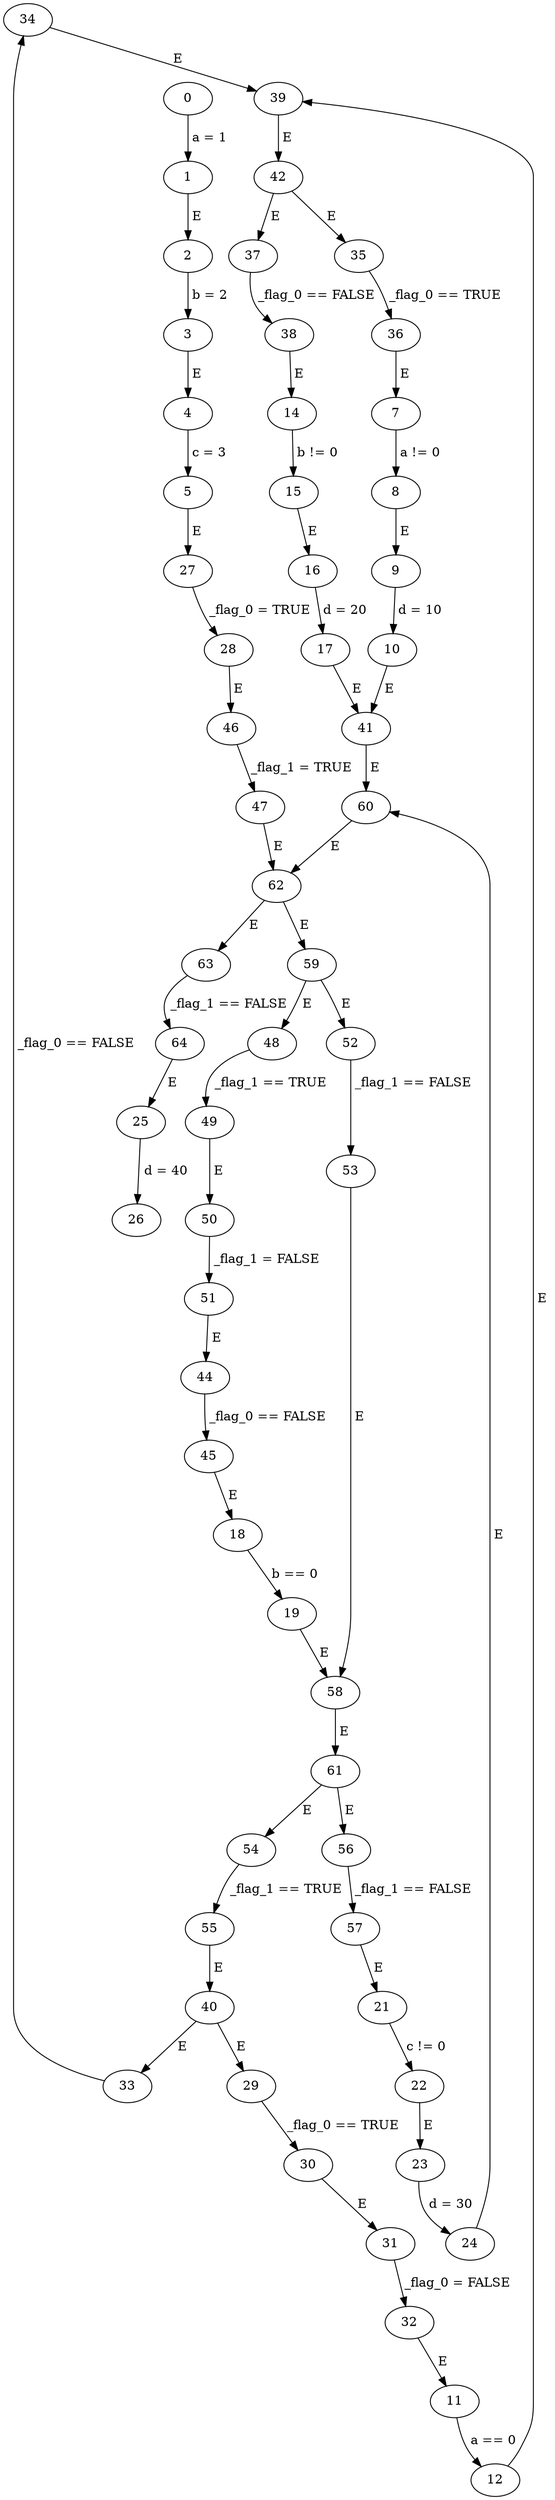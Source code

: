 // seqwhile
digraph {
	34 -> 39 [label=" E "]
	32 -> 11 [label=" E "]
	15 -> 16 [label=" E "]
	56 -> 57 [label=" _flag_1 == FALSE "]
	39 -> 42 [label=" E "]
	16 -> 17 [label=" d = 20 "]
	33 -> 34 [label=" _flag_0 == FALSE "]
	52 -> 53 [label=" _flag_1 == FALSE "]
	8 -> 9 [label=" E "]
	37 -> 38 [label=" _flag_0 == FALSE "]
	51 -> 44 [label=" E "]
	49 -> 50 [label=" E "]
	54 -> 55 [label=" _flag_1 == TRUE "]
	47 -> 62 [label=" E "]
	14 -> 15 [label=" b != 0 "]
	28 -> 46 [label=" E "]
	25 -> 26 [label=" d = 40 "]
	0 -> 1 [label=" a = 1 "]
	21 -> 22 [label=" c != 0 "]
	11 -> 12 [label=" a == 0 "]
	23 -> 24 [label=" d = 30 "]
	9 -> 10 [label=" d = 10 "]
	45 -> 18 [label=" E "]
	48 -> 49 [label=" _flag_1 == TRUE "]
	30 -> 31 [label=" E "]
	38 -> 14 [label=" E "]
	36 -> 7 [label=" E "]
	5 -> 27 [label=" E "]
	60 -> 62 [label=" E "]
	7 -> 8 [label=" a != 0 "]
	22 -> 23 [label=" E "]
	12 -> 39 [label=" E "]
	4 -> 5 [label=" c = 3 "]
	42 -> 37 [label=" E "]
	27 -> 28 [label=" _flag_0 = TRUE "]
	63 -> 64 [label=" _flag_1 == FALSE "]
	62 -> 63 [label=" E "]
	64 -> 25 [label=" E "]
	62 -> 59 [label=" E "]
	1 -> 2 [label=" E "]
	2 -> 3 [label=" b = 2 "]
	44 -> 45 [label=" _flag_0 == FALSE "]
	3 -> 4 [label=" E "]
	29 -> 30 [label=" _flag_0 == TRUE "]
	24 -> 60 [label=" E "]
	40 -> 29 [label=" E "]
	31 -> 32 [label=" _flag_0 = FALSE "]
	10 -> 41 [label=" E "]
	57 -> 21 [label=" E "]
	17 -> 41 [label=" E "]
	41 -> 60 [label=" E "]
	59 -> 52 [label=" E "]
	46 -> 47 [label=" _flag_1 = TRUE "]
	59 -> 48 [label=" E "]
	35 -> 36 [label=" _flag_0 == TRUE "]
	61 -> 56 [label=" E "]
	50 -> 51 [label=" _flag_1 = FALSE "]
	61 -> 54 [label=" E "]
	42 -> 35 [label=" E "]
	58 -> 61 [label=" E "]
	18 -> 19 [label=" b == 0 "]
	40 -> 33 [label=" E "]
	53 -> 58 [label=" E "]
	19 -> 58 [label=" E "]
	55 -> 40 [label=" E "]
}
